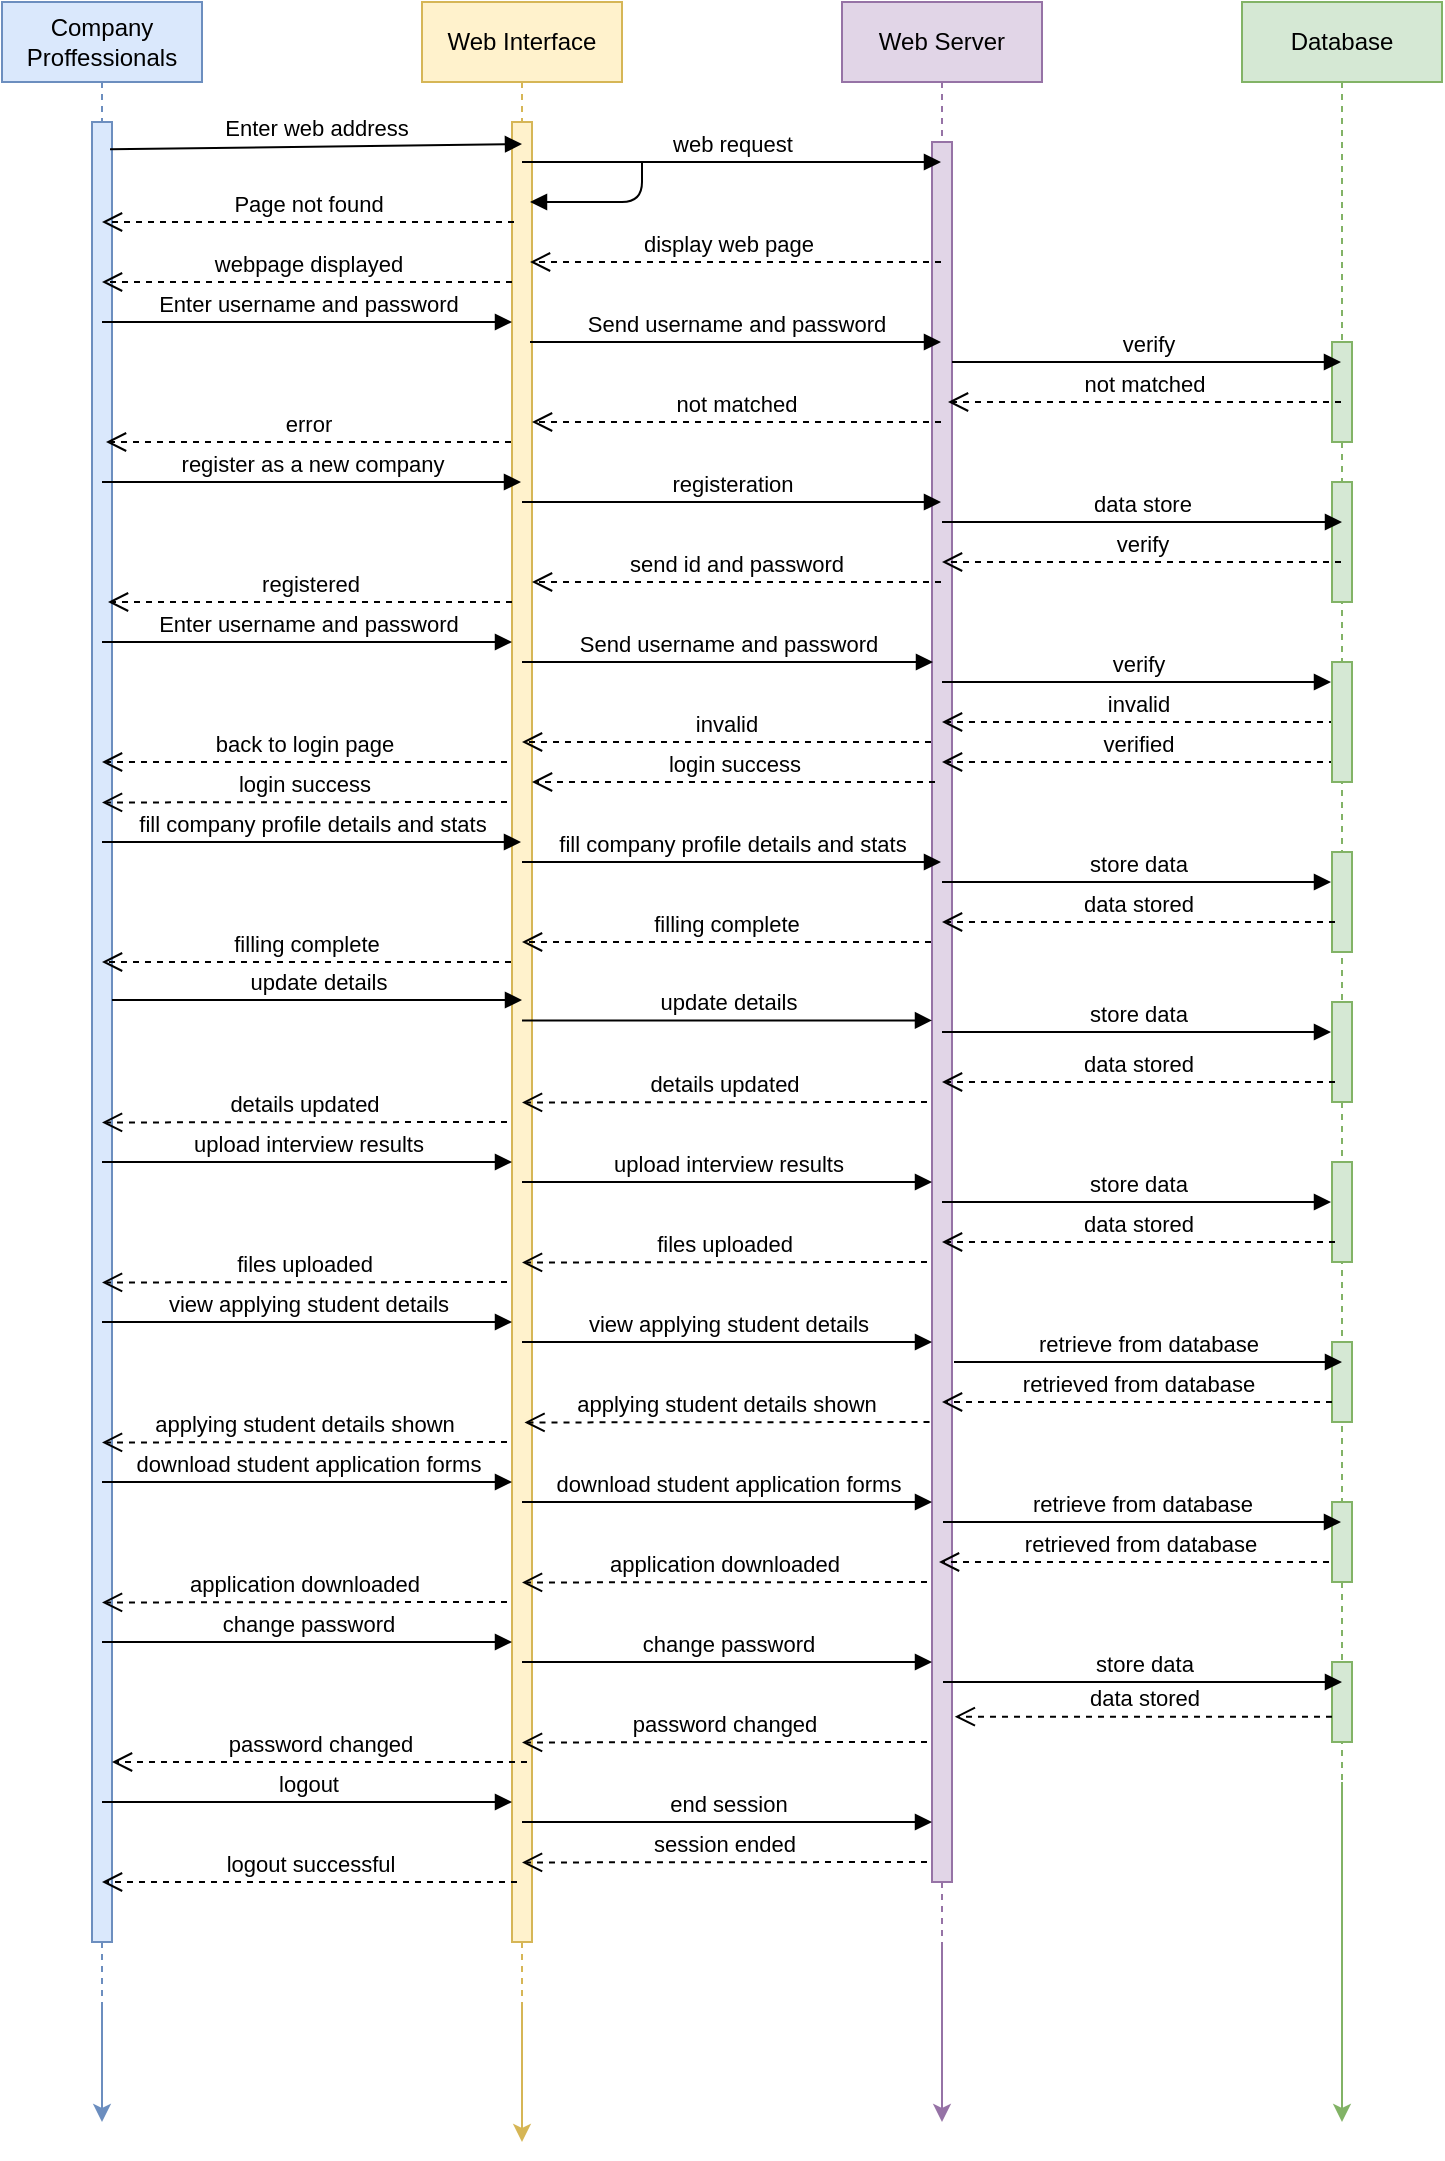 <mxfile version="14.1.8" type="device"><diagram id="kgpKYQtTHZ0yAKxKKP6v" name="Page-1"><mxGraphModel dx="1038" dy="607" grid="1" gridSize="10" guides="1" tooltips="1" connect="1" arrows="1" fold="1" page="1" pageScale="1" pageWidth="827" pageHeight="1169" math="0" shadow="0"><root><mxCell id="0"/><mxCell id="1" parent="0"/><mxCell id="CbfXCBc-jgDDJRgMI6qX-11" style="edgeStyle=orthogonalEdgeStyle;rounded=0;orthogonalLoop=1;jettySize=auto;html=1;fillColor=#dae8fc;strokeColor=#6c8ebf;" parent="1" source="BtwhXKr4M65LwmSkGocf-1" edge="1"><mxGeometry relative="1" as="geometry"><mxPoint x="90" y="1130" as="targetPoint"/></mxGeometry></mxCell><mxCell id="BtwhXKr4M65LwmSkGocf-1" value="Company Proffessionals" style="shape=umlLifeline;perimeter=lifelinePerimeter;whiteSpace=wrap;html=1;container=1;collapsible=0;recursiveResize=0;outlineConnect=0;fillColor=#dae8fc;strokeColor=#6c8ebf;" parent="1" vertex="1"><mxGeometry x="40" y="70" width="100" height="1000" as="geometry"/></mxCell><mxCell id="BtwhXKr4M65LwmSkGocf-2" value="" style="html=1;points=[];perimeter=orthogonalPerimeter;fillColor=#dae8fc;strokeColor=#6c8ebf;" parent="BtwhXKr4M65LwmSkGocf-1" vertex="1"><mxGeometry x="45" y="60" width="10" height="910" as="geometry"/></mxCell><mxCell id="CbfXCBc-jgDDJRgMI6qX-13" style="edgeStyle=orthogonalEdgeStyle;rounded=0;orthogonalLoop=1;jettySize=auto;html=1;fillColor=#d5e8d4;strokeColor=#82b366;" parent="1" source="BtwhXKr4M65LwmSkGocf-3" edge="1"><mxGeometry relative="1" as="geometry"><mxPoint x="710" y="1130" as="targetPoint"/></mxGeometry></mxCell><mxCell id="BtwhXKr4M65LwmSkGocf-3" value="Database" style="shape=umlLifeline;perimeter=lifelinePerimeter;whiteSpace=wrap;html=1;container=1;collapsible=0;recursiveResize=0;outlineConnect=0;fillColor=#d5e8d4;strokeColor=#82b366;" parent="1" vertex="1"><mxGeometry x="660" y="70" width="100" height="890" as="geometry"/></mxCell><mxCell id="BtwhXKr4M65LwmSkGocf-4" value="" style="html=1;points=[];perimeter=orthogonalPerimeter;fillColor=#d5e8d4;strokeColor=#82b366;" parent="BtwhXKr4M65LwmSkGocf-3" vertex="1"><mxGeometry x="45" y="170" width="10" height="50" as="geometry"/></mxCell><mxCell id="BtwhXKr4M65LwmSkGocf-54" value="" style="html=1;points=[];perimeter=orthogonalPerimeter;fillColor=#d5e8d4;strokeColor=#82b366;" parent="BtwhXKr4M65LwmSkGocf-3" vertex="1"><mxGeometry x="45" y="240" width="10" height="60" as="geometry"/></mxCell><mxCell id="BtwhXKr4M65LwmSkGocf-56" value="" style="html=1;points=[];perimeter=orthogonalPerimeter;fillColor=#d5e8d4;strokeColor=#82b366;" parent="BtwhXKr4M65LwmSkGocf-3" vertex="1"><mxGeometry x="45" y="425" width="10" height="50" as="geometry"/></mxCell><mxCell id="BtwhXKr4M65LwmSkGocf-57" value="" style="html=1;points=[];perimeter=orthogonalPerimeter;fillColor=#d5e8d4;strokeColor=#82b366;" parent="BtwhXKr4M65LwmSkGocf-3" vertex="1"><mxGeometry x="45" y="500" width="10" height="50" as="geometry"/></mxCell><mxCell id="BtwhXKr4M65LwmSkGocf-58" value="" style="html=1;points=[];perimeter=orthogonalPerimeter;fillColor=#d5e8d4;strokeColor=#82b366;" parent="BtwhXKr4M65LwmSkGocf-3" vertex="1"><mxGeometry x="45" y="580" width="10" height="50" as="geometry"/></mxCell><mxCell id="CbfXCBc-jgDDJRgMI6qX-7" value="" style="html=1;points=[];perimeter=orthogonalPerimeter;fillColor=#d5e8d4;strokeColor=#82b366;" parent="BtwhXKr4M65LwmSkGocf-3" vertex="1"><mxGeometry x="45" y="670" width="10" height="40" as="geometry"/></mxCell><mxCell id="CbfXCBc-jgDDJRgMI6qX-15" style="edgeStyle=orthogonalEdgeStyle;rounded=0;orthogonalLoop=1;jettySize=auto;html=1;fillColor=#e1d5e7;strokeColor=#9673a6;" parent="1" source="BtwhXKr4M65LwmSkGocf-5" edge="1"><mxGeometry relative="1" as="geometry"><mxPoint x="510" y="1130" as="targetPoint"/></mxGeometry></mxCell><mxCell id="BtwhXKr4M65LwmSkGocf-5" value="Web Server" style="shape=umlLifeline;perimeter=lifelinePerimeter;whiteSpace=wrap;html=1;container=1;collapsible=0;recursiveResize=0;outlineConnect=0;fillColor=#e1d5e7;strokeColor=#9673a6;" parent="1" vertex="1"><mxGeometry x="460" y="70" width="100" height="970" as="geometry"/></mxCell><mxCell id="BtwhXKr4M65LwmSkGocf-6" value="" style="html=1;points=[];perimeter=orthogonalPerimeter;fillColor=#e1d5e7;strokeColor=#9673a6;" parent="BtwhXKr4M65LwmSkGocf-5" vertex="1"><mxGeometry x="45" y="70" width="10" height="870" as="geometry"/></mxCell><mxCell id="CbfXCBc-jgDDJRgMI6qX-12" style="edgeStyle=orthogonalEdgeStyle;rounded=0;orthogonalLoop=1;jettySize=auto;html=1;fillColor=#fff2cc;strokeColor=#d6b656;" parent="1" source="BtwhXKr4M65LwmSkGocf-7" edge="1"><mxGeometry relative="1" as="geometry"><mxPoint x="300" y="1140" as="targetPoint"/></mxGeometry></mxCell><mxCell id="BtwhXKr4M65LwmSkGocf-7" value="Web Interface" style="shape=umlLifeline;perimeter=lifelinePerimeter;whiteSpace=wrap;html=1;container=1;collapsible=0;recursiveResize=0;outlineConnect=0;fillColor=#fff2cc;strokeColor=#d6b656;" parent="1" vertex="1"><mxGeometry x="250" y="70" width="100" height="1000" as="geometry"/></mxCell><mxCell id="BtwhXKr4M65LwmSkGocf-8" value="" style="html=1;points=[];perimeter=orthogonalPerimeter;fillColor=#fff2cc;strokeColor=#d6b656;" parent="BtwhXKr4M65LwmSkGocf-7" vertex="1"><mxGeometry x="45" y="60" width="10" height="910" as="geometry"/></mxCell><mxCell id="BtwhXKr4M65LwmSkGocf-10" value="Enter web address" style="html=1;verticalAlign=bottom;endArrow=block;exitX=0.9;exitY=0.015;exitDx=0;exitDy=0;exitPerimeter=0;" parent="1" source="BtwhXKr4M65LwmSkGocf-2" edge="1"><mxGeometry width="80" relative="1" as="geometry"><mxPoint x="100" y="141" as="sourcePoint"/><mxPoint x="300" y="141" as="targetPoint"/></mxGeometry></mxCell><mxCell id="BtwhXKr4M65LwmSkGocf-11" value="web request" style="html=1;verticalAlign=bottom;endArrow=block;" parent="1" target="BtwhXKr4M65LwmSkGocf-5" edge="1"><mxGeometry width="80" relative="1" as="geometry"><mxPoint x="300" y="150" as="sourcePoint"/><mxPoint x="380" y="150" as="targetPoint"/></mxGeometry></mxCell><mxCell id="BtwhXKr4M65LwmSkGocf-12" value="" style="html=1;verticalAlign=bottom;endArrow=block;" parent="1" edge="1"><mxGeometry width="80" relative="1" as="geometry"><mxPoint x="360" y="150" as="sourcePoint"/><mxPoint x="304" y="170" as="targetPoint"/><Array as="points"><mxPoint x="360" y="170"/></Array></mxGeometry></mxCell><mxCell id="BtwhXKr4M65LwmSkGocf-13" value="Page not found" style="html=1;verticalAlign=bottom;endArrow=open;dashed=1;endSize=8;" parent="1" target="BtwhXKr4M65LwmSkGocf-1" edge="1"><mxGeometry relative="1" as="geometry"><mxPoint x="296" y="180" as="sourcePoint"/><mxPoint x="220" y="180" as="targetPoint"/><Array as="points"><mxPoint x="200" y="180"/></Array></mxGeometry></mxCell><mxCell id="BtwhXKr4M65LwmSkGocf-14" value="display web page" style="html=1;verticalAlign=bottom;endArrow=open;dashed=1;endSize=8;" parent="1" source="BtwhXKr4M65LwmSkGocf-5" edge="1"><mxGeometry x="0.045" relative="1" as="geometry"><mxPoint x="380" y="200" as="sourcePoint"/><mxPoint x="304" y="200" as="targetPoint"/><mxPoint x="1" as="offset"/></mxGeometry></mxCell><mxCell id="BtwhXKr4M65LwmSkGocf-15" value="webpage displayed" style="html=1;verticalAlign=bottom;endArrow=open;dashed=1;endSize=8;" parent="1" edge="1"><mxGeometry relative="1" as="geometry"><mxPoint x="295" y="210" as="sourcePoint"/><mxPoint x="90" y="210" as="targetPoint"/></mxGeometry></mxCell><mxCell id="BtwhXKr4M65LwmSkGocf-16" value="Enter username and password" style="html=1;verticalAlign=bottom;endArrow=block;" parent="1" target="BtwhXKr4M65LwmSkGocf-8" edge="1"><mxGeometry width="80" relative="1" as="geometry"><mxPoint x="90" y="230" as="sourcePoint"/><mxPoint x="170" y="230" as="targetPoint"/></mxGeometry></mxCell><mxCell id="BtwhXKr4M65LwmSkGocf-17" value="Send username and password" style="html=1;verticalAlign=bottom;endArrow=block;" parent="1" target="BtwhXKr4M65LwmSkGocf-5" edge="1"><mxGeometry width="80" relative="1" as="geometry"><mxPoint x="304" y="240" as="sourcePoint"/><mxPoint x="430" y="240" as="targetPoint"/></mxGeometry></mxCell><mxCell id="BtwhXKr4M65LwmSkGocf-18" value="verify" style="html=1;verticalAlign=bottom;endArrow=block;" parent="1" target="BtwhXKr4M65LwmSkGocf-3" edge="1"><mxGeometry width="80" relative="1" as="geometry"><mxPoint x="515" y="250" as="sourcePoint"/><mxPoint x="590" y="250" as="targetPoint"/></mxGeometry></mxCell><mxCell id="BtwhXKr4M65LwmSkGocf-19" value="not matched" style="html=1;verticalAlign=bottom;endArrow=open;dashed=1;endSize=8;" parent="1" source="BtwhXKr4M65LwmSkGocf-3" edge="1"><mxGeometry relative="1" as="geometry"><mxPoint x="590" y="270" as="sourcePoint"/><mxPoint x="513" y="270" as="targetPoint"/></mxGeometry></mxCell><mxCell id="BtwhXKr4M65LwmSkGocf-20" value="not matched" style="html=1;verticalAlign=bottom;endArrow=open;dashed=1;endSize=8;" parent="1" target="BtwhXKr4M65LwmSkGocf-8" edge="1"><mxGeometry relative="1" as="geometry"><mxPoint x="509.5" y="280" as="sourcePoint"/><mxPoint x="310" y="280" as="targetPoint"/></mxGeometry></mxCell><mxCell id="BtwhXKr4M65LwmSkGocf-21" value="error" style="html=1;verticalAlign=bottom;endArrow=open;dashed=1;endSize=8;" parent="1" edge="1"><mxGeometry relative="1" as="geometry"><mxPoint x="294.5" y="290" as="sourcePoint"/><mxPoint x="92" y="290" as="targetPoint"/></mxGeometry></mxCell><mxCell id="BtwhXKr4M65LwmSkGocf-22" value="register as a new company" style="html=1;verticalAlign=bottom;endArrow=block;" parent="1" target="BtwhXKr4M65LwmSkGocf-7" edge="1"><mxGeometry width="80" relative="1" as="geometry"><mxPoint x="90" y="310" as="sourcePoint"/><mxPoint x="170" y="310" as="targetPoint"/></mxGeometry></mxCell><mxCell id="BtwhXKr4M65LwmSkGocf-23" value="registeration" style="html=1;verticalAlign=bottom;endArrow=block;" parent="1" edge="1"><mxGeometry width="80" relative="1" as="geometry"><mxPoint x="300" y="320" as="sourcePoint"/><mxPoint x="509.5" y="320" as="targetPoint"/></mxGeometry></mxCell><mxCell id="BtwhXKr4M65LwmSkGocf-24" value="data store" style="html=1;verticalAlign=bottom;endArrow=block;" parent="1" edge="1"><mxGeometry width="80" relative="1" as="geometry"><mxPoint x="510" y="330" as="sourcePoint"/><mxPoint x="710" y="330" as="targetPoint"/></mxGeometry></mxCell><mxCell id="BtwhXKr4M65LwmSkGocf-25" value="verify" style="html=1;verticalAlign=bottom;endArrow=open;dashed=1;endSize=8;" parent="1" source="BtwhXKr4M65LwmSkGocf-3" edge="1"><mxGeometry relative="1" as="geometry"><mxPoint x="590" y="350" as="sourcePoint"/><mxPoint x="510" y="350" as="targetPoint"/></mxGeometry></mxCell><mxCell id="BtwhXKr4M65LwmSkGocf-26" value="send id and password" style="html=1;verticalAlign=bottom;endArrow=open;dashed=1;endSize=8;" parent="1" target="BtwhXKr4M65LwmSkGocf-8" edge="1"><mxGeometry relative="1" as="geometry"><mxPoint x="509.5" y="360" as="sourcePoint"/><mxPoint x="310" y="360" as="targetPoint"/></mxGeometry></mxCell><mxCell id="BtwhXKr4M65LwmSkGocf-27" value="registered" style="html=1;verticalAlign=bottom;endArrow=open;dashed=1;endSize=8;" parent="1" edge="1"><mxGeometry relative="1" as="geometry"><mxPoint x="295" y="370" as="sourcePoint"/><mxPoint x="93" y="370" as="targetPoint"/></mxGeometry></mxCell><mxCell id="BtwhXKr4M65LwmSkGocf-28" value="Enter username and password" style="html=1;verticalAlign=bottom;endArrow=block;" parent="1" edge="1"><mxGeometry width="80" relative="1" as="geometry"><mxPoint x="90" y="390" as="sourcePoint"/><mxPoint x="295" y="390" as="targetPoint"/></mxGeometry></mxCell><mxCell id="BtwhXKr4M65LwmSkGocf-29" value="Send username and password" style="html=1;verticalAlign=bottom;endArrow=block;" parent="1" edge="1"><mxGeometry width="80" relative="1" as="geometry"><mxPoint x="300" y="400" as="sourcePoint"/><mxPoint x="505.5" y="400" as="targetPoint"/></mxGeometry></mxCell><mxCell id="BtwhXKr4M65LwmSkGocf-30" value="verify" style="html=1;verticalAlign=bottom;endArrow=block;" parent="1" edge="1"><mxGeometry width="80" relative="1" as="geometry"><mxPoint x="510" y="410" as="sourcePoint"/><mxPoint x="704.5" y="410" as="targetPoint"/></mxGeometry></mxCell><mxCell id="BtwhXKr4M65LwmSkGocf-31" value="invalid" style="html=1;verticalAlign=bottom;endArrow=open;dashed=1;endSize=8;" parent="1" edge="1"><mxGeometry relative="1" as="geometry"><mxPoint x="706.5" y="430" as="sourcePoint"/><mxPoint x="510.0" y="430" as="targetPoint"/></mxGeometry></mxCell><mxCell id="BtwhXKr4M65LwmSkGocf-33" value="invalid" style="html=1;verticalAlign=bottom;endArrow=open;dashed=1;endSize=8;" parent="1" edge="1"><mxGeometry relative="1" as="geometry"><mxPoint x="504.5" y="440" as="sourcePoint"/><mxPoint x="300" y="440" as="targetPoint"/></mxGeometry></mxCell><mxCell id="BtwhXKr4M65LwmSkGocf-34" value="back to login page" style="html=1;verticalAlign=bottom;endArrow=open;dashed=1;endSize=8;" parent="1" edge="1"><mxGeometry relative="1" as="geometry"><mxPoint x="292.5" y="450" as="sourcePoint"/><mxPoint x="90" y="450" as="targetPoint"/></mxGeometry></mxCell><mxCell id="BtwhXKr4M65LwmSkGocf-35" value="verified" style="html=1;verticalAlign=bottom;endArrow=open;dashed=1;endSize=8;" parent="1" edge="1"><mxGeometry relative="1" as="geometry"><mxPoint x="706.5" y="450" as="sourcePoint"/><mxPoint x="510.0" y="450" as="targetPoint"/></mxGeometry></mxCell><mxCell id="BtwhXKr4M65LwmSkGocf-36" value="login success" style="html=1;verticalAlign=bottom;endArrow=open;dashed=1;endSize=8;" parent="1" target="BtwhXKr4M65LwmSkGocf-8" edge="1"><mxGeometry relative="1" as="geometry"><mxPoint x="506.5" y="460" as="sourcePoint"/><mxPoint x="310.0" y="460" as="targetPoint"/></mxGeometry></mxCell><mxCell id="BtwhXKr4M65LwmSkGocf-37" value="login success" style="html=1;verticalAlign=bottom;endArrow=open;dashed=1;endSize=8;entryX=0.9;entryY=0.418;entryDx=0;entryDy=0;entryPerimeter=0;" parent="1" edge="1"><mxGeometry relative="1" as="geometry"><mxPoint x="292.5" y="470" as="sourcePoint"/><mxPoint x="90.0" y="470.22" as="targetPoint"/></mxGeometry></mxCell><mxCell id="BtwhXKr4M65LwmSkGocf-38" value="fill company profile details and stats" style="html=1;verticalAlign=bottom;endArrow=block;" parent="1" target="BtwhXKr4M65LwmSkGocf-7" edge="1"><mxGeometry width="80" relative="1" as="geometry"><mxPoint x="90" y="490" as="sourcePoint"/><mxPoint x="170" y="490" as="targetPoint"/></mxGeometry></mxCell><mxCell id="BtwhXKr4M65LwmSkGocf-39" value="fill company profile details and stats" style="html=1;verticalAlign=bottom;endArrow=block;" parent="1" edge="1"><mxGeometry width="80" relative="1" as="geometry"><mxPoint x="300" y="500" as="sourcePoint"/><mxPoint x="509.5" y="500" as="targetPoint"/></mxGeometry></mxCell><mxCell id="BtwhXKr4M65LwmSkGocf-40" value="store data" style="html=1;verticalAlign=bottom;endArrow=block;" parent="1" edge="1"><mxGeometry width="80" relative="1" as="geometry"><mxPoint x="510" y="510" as="sourcePoint"/><mxPoint x="704.5" y="510" as="targetPoint"/></mxGeometry></mxCell><mxCell id="BtwhXKr4M65LwmSkGocf-41" value="data stored" style="html=1;verticalAlign=bottom;endArrow=open;dashed=1;endSize=8;" parent="1" edge="1"><mxGeometry relative="1" as="geometry"><mxPoint x="706.5" y="530" as="sourcePoint"/><mxPoint x="510.0" y="530" as="targetPoint"/></mxGeometry></mxCell><mxCell id="BtwhXKr4M65LwmSkGocf-42" value="filling complete" style="html=1;verticalAlign=bottom;endArrow=open;dashed=1;endSize=8;" parent="1" edge="1"><mxGeometry relative="1" as="geometry"><mxPoint x="504.5" y="540" as="sourcePoint"/><mxPoint x="300" y="540" as="targetPoint"/></mxGeometry></mxCell><mxCell id="BtwhXKr4M65LwmSkGocf-43" value="filling complete" style="html=1;verticalAlign=bottom;endArrow=open;dashed=1;endSize=8;" parent="1" edge="1"><mxGeometry relative="1" as="geometry"><mxPoint x="294.5" y="550" as="sourcePoint"/><mxPoint x="90" y="550" as="targetPoint"/></mxGeometry></mxCell><mxCell id="BtwhXKr4M65LwmSkGocf-44" value="update details" style="html=1;verticalAlign=bottom;endArrow=block;" parent="1" source="BtwhXKr4M65LwmSkGocf-2" edge="1"><mxGeometry width="80" relative="1" as="geometry"><mxPoint x="140" y="570" as="sourcePoint"/><mxPoint x="300" y="569" as="targetPoint"/></mxGeometry></mxCell><mxCell id="BtwhXKr4M65LwmSkGocf-45" value="update details" style="html=1;verticalAlign=bottom;endArrow=block;exitX=1.062;exitY=0.556;exitDx=0;exitDy=0;exitPerimeter=0;" parent="1" target="BtwhXKr4M65LwmSkGocf-6" edge="1"><mxGeometry width="80" relative="1" as="geometry"><mxPoint x="300.0" y="579.24" as="sourcePoint"/><mxPoint x="499.14" y="579.24" as="targetPoint"/></mxGeometry></mxCell><mxCell id="BtwhXKr4M65LwmSkGocf-46" value="store data" style="html=1;verticalAlign=bottom;endArrow=block;" parent="1" edge="1"><mxGeometry width="80" relative="1" as="geometry"><mxPoint x="510" y="585" as="sourcePoint"/><mxPoint x="704.5" y="585" as="targetPoint"/></mxGeometry></mxCell><mxCell id="BtwhXKr4M65LwmSkGocf-47" value="data stored" style="html=1;verticalAlign=bottom;endArrow=open;dashed=1;endSize=8;" parent="1" edge="1"><mxGeometry relative="1" as="geometry"><mxPoint x="706.5" y="610" as="sourcePoint"/><mxPoint x="510.0" y="610" as="targetPoint"/></mxGeometry></mxCell><mxCell id="BtwhXKr4M65LwmSkGocf-48" value="details updated" style="html=1;verticalAlign=bottom;endArrow=open;dashed=1;endSize=8;entryX=0.9;entryY=0.418;entryDx=0;entryDy=0;entryPerimeter=0;" parent="1" edge="1"><mxGeometry relative="1" as="geometry"><mxPoint x="502.5" y="620" as="sourcePoint"/><mxPoint x="300" y="620.22" as="targetPoint"/></mxGeometry></mxCell><mxCell id="BtwhXKr4M65LwmSkGocf-49" value="details updated" style="html=1;verticalAlign=bottom;endArrow=open;dashed=1;endSize=8;entryX=0.9;entryY=0.418;entryDx=0;entryDy=0;entryPerimeter=0;" parent="1" edge="1"><mxGeometry relative="1" as="geometry"><mxPoint x="292.5" y="630" as="sourcePoint"/><mxPoint x="90.0" y="630.22" as="targetPoint"/></mxGeometry></mxCell><mxCell id="BtwhXKr4M65LwmSkGocf-50" value="upload interview results" style="html=1;verticalAlign=bottom;endArrow=block;exitX=1.062;exitY=0.556;exitDx=0;exitDy=0;exitPerimeter=0;" parent="1" target="BtwhXKr4M65LwmSkGocf-8" edge="1"><mxGeometry width="80" relative="1" as="geometry"><mxPoint x="90.0" y="650" as="sourcePoint"/><mxPoint x="289.14" y="650" as="targetPoint"/></mxGeometry></mxCell><mxCell id="BtwhXKr4M65LwmSkGocf-51" value="upload interview results" style="html=1;verticalAlign=bottom;endArrow=block;exitX=1.062;exitY=0.556;exitDx=0;exitDy=0;exitPerimeter=0;" parent="1" edge="1"><mxGeometry width="80" relative="1" as="geometry"><mxPoint x="300" y="660" as="sourcePoint"/><mxPoint x="505" y="660" as="targetPoint"/></mxGeometry></mxCell><mxCell id="BtwhXKr4M65LwmSkGocf-52" value="store data" style="html=1;verticalAlign=bottom;endArrow=block;" parent="1" edge="1"><mxGeometry width="80" relative="1" as="geometry"><mxPoint x="510" y="670" as="sourcePoint"/><mxPoint x="704.5" y="670" as="targetPoint"/></mxGeometry></mxCell><mxCell id="BtwhXKr4M65LwmSkGocf-53" value="data stored" style="html=1;verticalAlign=bottom;endArrow=open;dashed=1;endSize=8;" parent="1" edge="1"><mxGeometry relative="1" as="geometry"><mxPoint x="706.5" y="690" as="sourcePoint"/><mxPoint x="510.0" y="690" as="targetPoint"/></mxGeometry></mxCell><mxCell id="BtwhXKr4M65LwmSkGocf-55" value="" style="html=1;points=[];perimeter=orthogonalPerimeter;fillColor=#d5e8d4;strokeColor=#82b366;" parent="1" vertex="1"><mxGeometry x="705" y="400" width="10" height="60" as="geometry"/></mxCell><mxCell id="BtwhXKr4M65LwmSkGocf-59" value="files uploaded" style="html=1;verticalAlign=bottom;endArrow=open;dashed=1;endSize=8;entryX=0.9;entryY=0.418;entryDx=0;entryDy=0;entryPerimeter=0;" parent="1" edge="1"><mxGeometry relative="1" as="geometry"><mxPoint x="502.5" y="700" as="sourcePoint"/><mxPoint x="300" y="700.22" as="targetPoint"/></mxGeometry></mxCell><mxCell id="BtwhXKr4M65LwmSkGocf-60" value="files uploaded" style="html=1;verticalAlign=bottom;endArrow=open;dashed=1;endSize=8;entryX=0.9;entryY=0.418;entryDx=0;entryDy=0;entryPerimeter=0;" parent="1" edge="1"><mxGeometry relative="1" as="geometry"><mxPoint x="292.5" y="710" as="sourcePoint"/><mxPoint x="90" y="710.22" as="targetPoint"/></mxGeometry></mxCell><mxCell id="CbfXCBc-jgDDJRgMI6qX-2" value="" style="group" parent="1" vertex="1" connectable="0"><mxGeometry x="90.0" y="810" width="625.0" height="200" as="geometry"/></mxCell><mxCell id="BtwhXKr4M65LwmSkGocf-62" value="download student application forms" style="html=1;verticalAlign=bottom;endArrow=block;exitX=1.062;exitY=0.556;exitDx=0;exitDy=0;exitPerimeter=0;" parent="CbfXCBc-jgDDJRgMI6qX-2" edge="1"><mxGeometry width="80" relative="1" as="geometry"><mxPoint as="sourcePoint"/><mxPoint x="205.0" as="targetPoint"/></mxGeometry></mxCell><mxCell id="BtwhXKr4M65LwmSkGocf-63" value="download student application forms" style="html=1;verticalAlign=bottom;endArrow=block;exitX=1.062;exitY=0.556;exitDx=0;exitDy=0;exitPerimeter=0;" parent="CbfXCBc-jgDDJRgMI6qX-2" edge="1"><mxGeometry width="80" relative="1" as="geometry"><mxPoint x="210" y="10" as="sourcePoint"/><mxPoint x="415.0" y="10" as="targetPoint"/></mxGeometry></mxCell><mxCell id="BtwhXKr4M65LwmSkGocf-65" value="retrieved from database" style="html=1;verticalAlign=bottom;endArrow=open;dashed=1;endSize=8;" parent="CbfXCBc-jgDDJRgMI6qX-2" source="BtwhXKr4M65LwmSkGocf-3" edge="1"><mxGeometry relative="1" as="geometry"><mxPoint x="615.0" y="40" as="sourcePoint"/><mxPoint x="418.5" y="40" as="targetPoint"/></mxGeometry></mxCell><mxCell id="BtwhXKr4M65LwmSkGocf-66" value="" style="html=1;points=[];perimeter=orthogonalPerimeter;fillColor=#d5e8d4;strokeColor=#82b366;" parent="CbfXCBc-jgDDJRgMI6qX-2" vertex="1"><mxGeometry x="615.0" y="10" width="10" height="40" as="geometry"/></mxCell><mxCell id="BtwhXKr4M65LwmSkGocf-67" value="application downloaded" style="html=1;verticalAlign=bottom;endArrow=open;dashed=1;endSize=8;entryX=0.9;entryY=0.418;entryDx=0;entryDy=0;entryPerimeter=0;" parent="CbfXCBc-jgDDJRgMI6qX-2" edge="1"><mxGeometry relative="1" as="geometry"><mxPoint x="412.5" y="50" as="sourcePoint"/><mxPoint x="210.0" y="50.22" as="targetPoint"/></mxGeometry></mxCell><mxCell id="BtwhXKr4M65LwmSkGocf-68" value="application downloaded" style="html=1;verticalAlign=bottom;endArrow=open;dashed=1;endSize=8;entryX=0.9;entryY=0.418;entryDx=0;entryDy=0;entryPerimeter=0;" parent="CbfXCBc-jgDDJRgMI6qX-2" edge="1"><mxGeometry relative="1" as="geometry"><mxPoint x="202.5" y="60" as="sourcePoint"/><mxPoint x="1.137e-13" y="60.22" as="targetPoint"/></mxGeometry></mxCell><mxCell id="BtwhXKr4M65LwmSkGocf-69" value="change password" style="html=1;verticalAlign=bottom;endArrow=block;exitX=1.062;exitY=0.556;exitDx=0;exitDy=0;exitPerimeter=0;" parent="CbfXCBc-jgDDJRgMI6qX-2" edge="1"><mxGeometry width="80" relative="1" as="geometry"><mxPoint y="80" as="sourcePoint"/><mxPoint x="205.0" y="80" as="targetPoint"/></mxGeometry></mxCell><mxCell id="BtwhXKr4M65LwmSkGocf-70" value="change password" style="html=1;verticalAlign=bottom;endArrow=block;exitX=1.062;exitY=0.556;exitDx=0;exitDy=0;exitPerimeter=0;" parent="CbfXCBc-jgDDJRgMI6qX-2" edge="1"><mxGeometry width="80" relative="1" as="geometry"><mxPoint x="210" y="90" as="sourcePoint"/><mxPoint x="415.0" y="90" as="targetPoint"/></mxGeometry></mxCell><mxCell id="BtwhXKr4M65LwmSkGocf-73" value="password changed" style="html=1;verticalAlign=bottom;endArrow=open;dashed=1;endSize=8;entryX=0.9;entryY=0.418;entryDx=0;entryDy=0;entryPerimeter=0;" parent="CbfXCBc-jgDDJRgMI6qX-2" edge="1"><mxGeometry relative="1" as="geometry"><mxPoint x="412.5" y="130" as="sourcePoint"/><mxPoint x="210.0" y="130.22" as="targetPoint"/></mxGeometry></mxCell><mxCell id="BtwhXKr4M65LwmSkGocf-74" value="" style="html=1;points=[];perimeter=orthogonalPerimeter;fillColor=#d5e8d4;strokeColor=#82b366;" parent="CbfXCBc-jgDDJRgMI6qX-2" vertex="1"><mxGeometry x="615.0" y="90" width="10" height="40" as="geometry"/></mxCell><mxCell id="BtwhXKr4M65LwmSkGocf-71" value="store data" style="html=1;verticalAlign=bottom;endArrow=block;" parent="CbfXCBc-jgDDJRgMI6qX-2" edge="1"><mxGeometry width="80" relative="1" as="geometry"><mxPoint x="420.5" y="100" as="sourcePoint"/><mxPoint x="620.0" y="100" as="targetPoint"/></mxGeometry></mxCell><mxCell id="BtwhXKr4M65LwmSkGocf-64" value="retrieve from database" style="html=1;verticalAlign=bottom;endArrow=block;" parent="CbfXCBc-jgDDJRgMI6qX-2" target="BtwhXKr4M65LwmSkGocf-3" edge="1"><mxGeometry width="80" relative="1" as="geometry"><mxPoint x="420.5" y="20" as="sourcePoint"/><mxPoint x="615.0" y="20" as="targetPoint"/></mxGeometry></mxCell><mxCell id="BtwhXKr4M65LwmSkGocf-75" value="password changed" style="html=1;verticalAlign=bottom;endArrow=open;dashed=1;endSize=8;" parent="CbfXCBc-jgDDJRgMI6qX-2" target="BtwhXKr4M65LwmSkGocf-2" edge="1"><mxGeometry relative="1" as="geometry"><mxPoint x="212.5" y="140" as="sourcePoint"/><mxPoint x="10.0" y="140.22" as="targetPoint"/></mxGeometry></mxCell><mxCell id="BtwhXKr4M65LwmSkGocf-77" value="logout" style="html=1;verticalAlign=bottom;endArrow=block;exitX=1.062;exitY=0.556;exitDx=0;exitDy=0;exitPerimeter=0;" parent="CbfXCBc-jgDDJRgMI6qX-2" edge="1"><mxGeometry width="80" relative="1" as="geometry"><mxPoint y="160" as="sourcePoint"/><mxPoint x="205.0" y="160" as="targetPoint"/></mxGeometry></mxCell><mxCell id="BtwhXKr4M65LwmSkGocf-78" value="end session" style="html=1;verticalAlign=bottom;endArrow=block;exitX=1.062;exitY=0.556;exitDx=0;exitDy=0;exitPerimeter=0;" parent="CbfXCBc-jgDDJRgMI6qX-2" edge="1"><mxGeometry width="80" relative="1" as="geometry"><mxPoint x="210" y="170" as="sourcePoint"/><mxPoint x="415.0" y="170" as="targetPoint"/></mxGeometry></mxCell><mxCell id="BtwhXKr4M65LwmSkGocf-79" value="session ended" style="html=1;verticalAlign=bottom;endArrow=open;dashed=1;endSize=8;entryX=0.9;entryY=0.418;entryDx=0;entryDy=0;entryPerimeter=0;" parent="CbfXCBc-jgDDJRgMI6qX-2" edge="1"><mxGeometry relative="1" as="geometry"><mxPoint x="412.5" y="190" as="sourcePoint"/><mxPoint x="210.0" y="190.22" as="targetPoint"/></mxGeometry></mxCell><mxCell id="BtwhXKr4M65LwmSkGocf-80" value="logout successful" style="html=1;verticalAlign=bottom;endArrow=open;dashed=1;endSize=8;" parent="CbfXCBc-jgDDJRgMI6qX-2" edge="1"><mxGeometry relative="1" as="geometry"><mxPoint x="207.5" y="200" as="sourcePoint"/><mxPoint x="1.137e-13" y="200" as="targetPoint"/></mxGeometry></mxCell><mxCell id="BtwhXKr4M65LwmSkGocf-72" value="data stored" style="html=1;verticalAlign=bottom;endArrow=open;dashed=1;endSize=8;entryX=1.14;entryY=0.905;entryDx=0;entryDy=0;entryPerimeter=0;" parent="1" source="BtwhXKr4M65LwmSkGocf-74" target="BtwhXKr4M65LwmSkGocf-6" edge="1"><mxGeometry relative="1" as="geometry"><mxPoint x="705" y="890" as="sourcePoint"/><mxPoint x="520" y="845" as="targetPoint"/></mxGeometry></mxCell><mxCell id="CbfXCBc-jgDDJRgMI6qX-4" value="view applying student details" style="html=1;verticalAlign=bottom;endArrow=block;exitX=1.062;exitY=0.556;exitDx=0;exitDy=0;exitPerimeter=0;" parent="1" edge="1"><mxGeometry width="80" relative="1" as="geometry"><mxPoint x="90" y="730" as="sourcePoint"/><mxPoint x="295" y="730" as="targetPoint"/></mxGeometry></mxCell><mxCell id="CbfXCBc-jgDDJRgMI6qX-5" value="view applying student details" style="html=1;verticalAlign=bottom;endArrow=block;exitX=1.062;exitY=0.556;exitDx=0;exitDy=0;exitPerimeter=0;" parent="1" edge="1"><mxGeometry width="80" relative="1" as="geometry"><mxPoint x="300" y="740" as="sourcePoint"/><mxPoint x="505" y="740" as="targetPoint"/></mxGeometry></mxCell><mxCell id="CbfXCBc-jgDDJRgMI6qX-6" value="retrieve from database" style="html=1;verticalAlign=bottom;endArrow=block;" parent="1" edge="1"><mxGeometry width="80" relative="1" as="geometry"><mxPoint x="516" y="750" as="sourcePoint"/><mxPoint x="710" y="750" as="targetPoint"/></mxGeometry></mxCell><mxCell id="CbfXCBc-jgDDJRgMI6qX-8" value="retrieved from database" style="html=1;verticalAlign=bottom;endArrow=open;dashed=1;endSize=8;" parent="1" edge="1"><mxGeometry relative="1" as="geometry"><mxPoint x="705" y="770" as="sourcePoint"/><mxPoint x="510" y="770" as="targetPoint"/></mxGeometry></mxCell><mxCell id="CbfXCBc-jgDDJRgMI6qX-9" value="applying student details shown" style="html=1;verticalAlign=bottom;endArrow=open;dashed=1;endSize=8;entryX=0.9;entryY=0.418;entryDx=0;entryDy=0;entryPerimeter=0;" parent="1" edge="1"><mxGeometry relative="1" as="geometry"><mxPoint x="503.75" y="780" as="sourcePoint"/><mxPoint x="301.25" y="780.22" as="targetPoint"/></mxGeometry></mxCell><mxCell id="CbfXCBc-jgDDJRgMI6qX-10" value="applying student details shown" style="html=1;verticalAlign=bottom;endArrow=open;dashed=1;endSize=8;entryX=0.9;entryY=0.418;entryDx=0;entryDy=0;entryPerimeter=0;" parent="1" edge="1"><mxGeometry relative="1" as="geometry"><mxPoint x="292.5" y="790" as="sourcePoint"/><mxPoint x="90" y="790.22" as="targetPoint"/></mxGeometry></mxCell></root></mxGraphModel></diagram></mxfile>